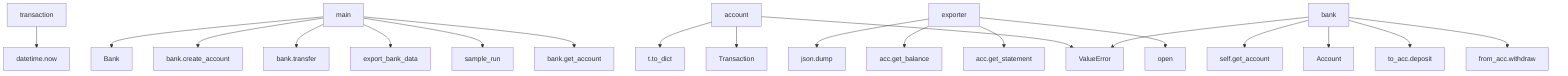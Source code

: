 graph TD
transaction --> datetime.now
main --> Bank
account --> t.to_dict
main --> bank.create_account
main --> bank.transfer
exporter --> json.dump
bank --> self.get_account
exporter --> acc.get_balance
exporter --> acc.get_statement
bank --> ValueError
bank --> Account
main --> export_bank_data
main --> sample_run
account --> Transaction
bank --> to_acc.deposit
main --> bank.get_account
exporter --> open
bank --> from_acc.withdraw
account --> ValueError
